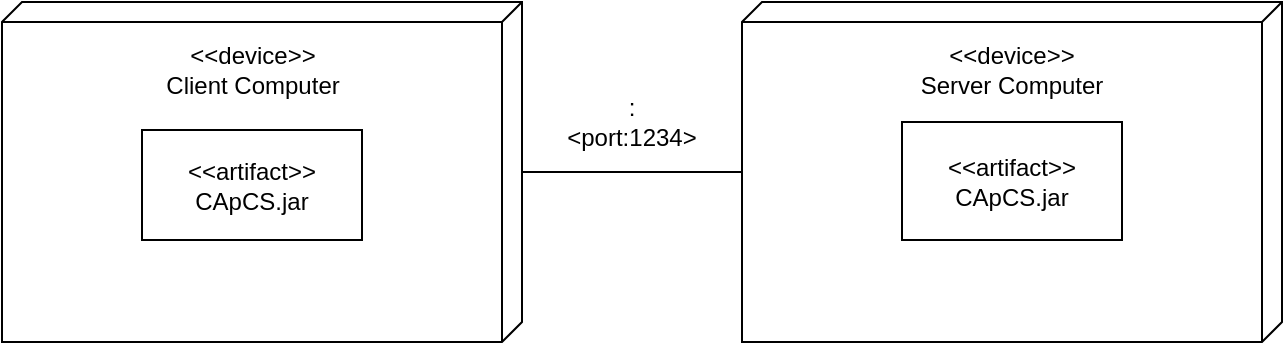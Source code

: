 <mxfile version="21.2.8" type="device">
  <diagram name="Page-1" id="LjLnz8m0q2qN_3nIuv_X">
    <mxGraphModel dx="1098" dy="797" grid="1" gridSize="10" guides="1" tooltips="1" connect="1" arrows="1" fold="1" page="1" pageScale="1" pageWidth="827" pageHeight="1169" math="0" shadow="0">
      <root>
        <mxCell id="0" />
        <mxCell id="1" parent="0" />
        <mxCell id="leaktjK2m7zJccJ0dair-1" value="" style="verticalAlign=top;align=center;spacingTop=8;spacingLeft=2;spacingRight=12;shape=cube;size=10;direction=south;fontStyle=4;html=1;whiteSpace=wrap;" vertex="1" parent="1">
          <mxGeometry x="70" y="261" width="260" height="170" as="geometry" />
        </mxCell>
        <mxCell id="leaktjK2m7zJccJ0dair-2" value="" style="verticalAlign=top;align=left;spacingTop=8;spacingLeft=2;spacingRight=12;shape=cube;size=10;direction=south;fontStyle=4;html=1;whiteSpace=wrap;" vertex="1" parent="1">
          <mxGeometry x="440" y="261" width="270" height="170" as="geometry" />
        </mxCell>
        <mxCell id="leaktjK2m7zJccJ0dair-3" value="" style="line;strokeWidth=1;fillColor=none;align=left;verticalAlign=middle;spacingTop=-1;spacingLeft=3;spacingRight=3;rotatable=0;labelPosition=right;points=[];portConstraint=eastwest;strokeColor=inherit;" vertex="1" parent="1">
          <mxGeometry x="330" y="342" width="110" height="8" as="geometry" />
        </mxCell>
        <mxCell id="leaktjK2m7zJccJ0dair-4" value="&amp;lt;&amp;lt;artifact&amp;gt;&amp;gt;&lt;br&gt;CApCS.jar" style="html=1;whiteSpace=wrap;" vertex="1" parent="1">
          <mxGeometry x="140" y="325" width="110" height="55" as="geometry" />
        </mxCell>
        <mxCell id="leaktjK2m7zJccJ0dair-6" value="&amp;lt;&amp;lt;artifact&amp;gt;&amp;gt;&lt;br style=&quot;border-color: var(--border-color);&quot;&gt;CApCS.jar" style="html=1;whiteSpace=wrap;" vertex="1" parent="1">
          <mxGeometry x="520" y="321" width="110" height="59" as="geometry" />
        </mxCell>
        <mxCell id="leaktjK2m7zJccJ0dair-7" value="&amp;lt;&amp;lt;device&amp;gt;&amp;gt;&lt;br&gt;Server Computer" style="text;html=1;strokeColor=none;fillColor=none;align=center;verticalAlign=middle;whiteSpace=wrap;rounded=0;" vertex="1" parent="1">
          <mxGeometry x="525" y="275" width="100" height="40" as="geometry" />
        </mxCell>
        <mxCell id="leaktjK2m7zJccJ0dair-8" value="&amp;lt;&amp;lt;device&amp;gt;&amp;gt;&lt;br&gt;Client Computer" style="text;html=1;align=center;verticalAlign=middle;resizable=0;points=[];autosize=1;strokeColor=none;fillColor=none;" vertex="1" parent="1">
          <mxGeometry x="140" y="275" width="110" height="40" as="geometry" />
        </mxCell>
        <mxCell id="leaktjK2m7zJccJ0dair-10" value=":&amp;lt;port:1234&amp;gt;" style="text;html=1;strokeColor=none;fillColor=none;align=center;verticalAlign=middle;whiteSpace=wrap;rounded=0;" vertex="1" parent="1">
          <mxGeometry x="350" y="300" width="70" height="42" as="geometry" />
        </mxCell>
      </root>
    </mxGraphModel>
  </diagram>
</mxfile>
